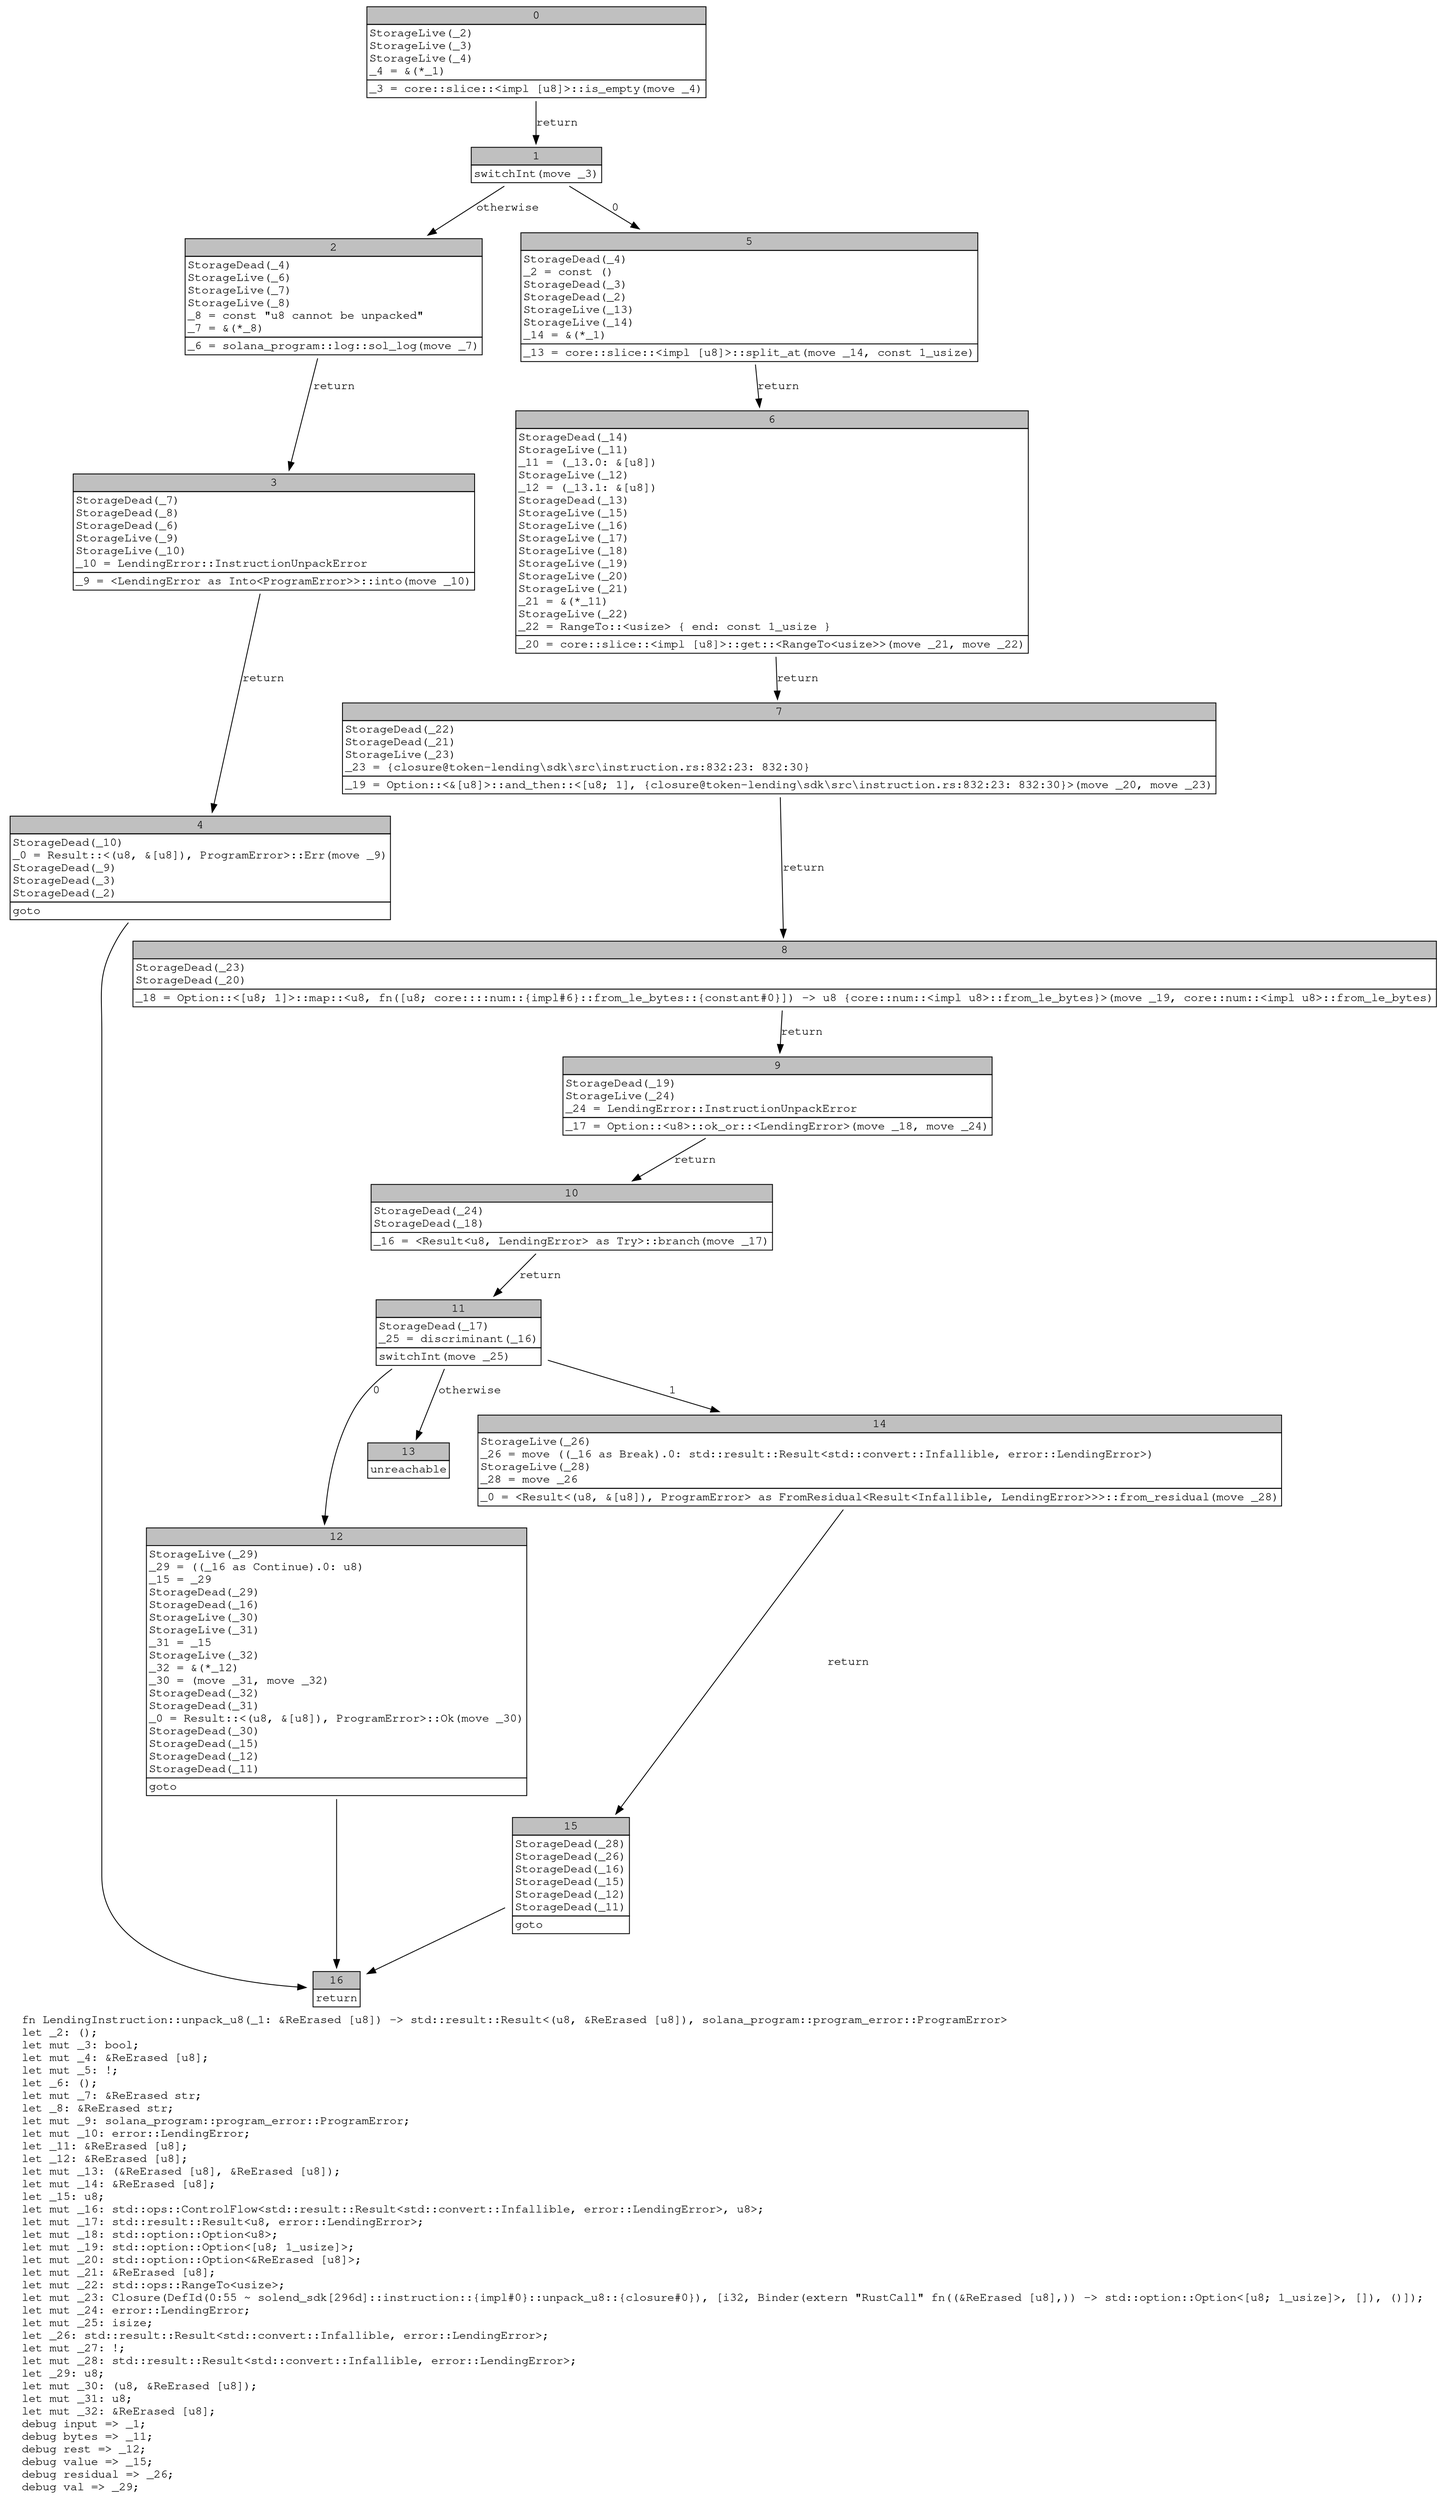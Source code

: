 digraph Mir_0_54 {
    graph [fontname="Courier, monospace"];
    node [fontname="Courier, monospace"];
    edge [fontname="Courier, monospace"];
    label=<fn LendingInstruction::unpack_u8(_1: &amp;ReErased [u8]) -&gt; std::result::Result&lt;(u8, &amp;ReErased [u8]), solana_program::program_error::ProgramError&gt;<br align="left"/>let _2: ();<br align="left"/>let mut _3: bool;<br align="left"/>let mut _4: &amp;ReErased [u8];<br align="left"/>let mut _5: !;<br align="left"/>let _6: ();<br align="left"/>let mut _7: &amp;ReErased str;<br align="left"/>let _8: &amp;ReErased str;<br align="left"/>let mut _9: solana_program::program_error::ProgramError;<br align="left"/>let mut _10: error::LendingError;<br align="left"/>let _11: &amp;ReErased [u8];<br align="left"/>let _12: &amp;ReErased [u8];<br align="left"/>let mut _13: (&amp;ReErased [u8], &amp;ReErased [u8]);<br align="left"/>let mut _14: &amp;ReErased [u8];<br align="left"/>let _15: u8;<br align="left"/>let mut _16: std::ops::ControlFlow&lt;std::result::Result&lt;std::convert::Infallible, error::LendingError&gt;, u8&gt;;<br align="left"/>let mut _17: std::result::Result&lt;u8, error::LendingError&gt;;<br align="left"/>let mut _18: std::option::Option&lt;u8&gt;;<br align="left"/>let mut _19: std::option::Option&lt;[u8; 1_usize]&gt;;<br align="left"/>let mut _20: std::option::Option&lt;&amp;ReErased [u8]&gt;;<br align="left"/>let mut _21: &amp;ReErased [u8];<br align="left"/>let mut _22: std::ops::RangeTo&lt;usize&gt;;<br align="left"/>let mut _23: Closure(DefId(0:55 ~ solend_sdk[296d]::instruction::{impl#0}::unpack_u8::{closure#0}), [i32, Binder(extern &quot;RustCall&quot; fn((&amp;ReErased [u8],)) -&gt; std::option::Option&lt;[u8; 1_usize]&gt;, []), ()]);<br align="left"/>let mut _24: error::LendingError;<br align="left"/>let mut _25: isize;<br align="left"/>let _26: std::result::Result&lt;std::convert::Infallible, error::LendingError&gt;;<br align="left"/>let mut _27: !;<br align="left"/>let mut _28: std::result::Result&lt;std::convert::Infallible, error::LendingError&gt;;<br align="left"/>let _29: u8;<br align="left"/>let mut _30: (u8, &amp;ReErased [u8]);<br align="left"/>let mut _31: u8;<br align="left"/>let mut _32: &amp;ReErased [u8];<br align="left"/>debug input =&gt; _1;<br align="left"/>debug bytes =&gt; _11;<br align="left"/>debug rest =&gt; _12;<br align="left"/>debug value =&gt; _15;<br align="left"/>debug residual =&gt; _26;<br align="left"/>debug val =&gt; _29;<br align="left"/>>;
    bb0__0_54 [shape="none", label=<<table border="0" cellborder="1" cellspacing="0"><tr><td bgcolor="gray" align="center" colspan="1">0</td></tr><tr><td align="left" balign="left">StorageLive(_2)<br/>StorageLive(_3)<br/>StorageLive(_4)<br/>_4 = &amp;(*_1)<br/></td></tr><tr><td align="left">_3 = core::slice::&lt;impl [u8]&gt;::is_empty(move _4)</td></tr></table>>];
    bb1__0_54 [shape="none", label=<<table border="0" cellborder="1" cellspacing="0"><tr><td bgcolor="gray" align="center" colspan="1">1</td></tr><tr><td align="left">switchInt(move _3)</td></tr></table>>];
    bb2__0_54 [shape="none", label=<<table border="0" cellborder="1" cellspacing="0"><tr><td bgcolor="gray" align="center" colspan="1">2</td></tr><tr><td align="left" balign="left">StorageDead(_4)<br/>StorageLive(_6)<br/>StorageLive(_7)<br/>StorageLive(_8)<br/>_8 = const &quot;u8 cannot be unpacked&quot;<br/>_7 = &amp;(*_8)<br/></td></tr><tr><td align="left">_6 = solana_program::log::sol_log(move _7)</td></tr></table>>];
    bb3__0_54 [shape="none", label=<<table border="0" cellborder="1" cellspacing="0"><tr><td bgcolor="gray" align="center" colspan="1">3</td></tr><tr><td align="left" balign="left">StorageDead(_7)<br/>StorageDead(_8)<br/>StorageDead(_6)<br/>StorageLive(_9)<br/>StorageLive(_10)<br/>_10 = LendingError::InstructionUnpackError<br/></td></tr><tr><td align="left">_9 = &lt;LendingError as Into&lt;ProgramError&gt;&gt;::into(move _10)</td></tr></table>>];
    bb4__0_54 [shape="none", label=<<table border="0" cellborder="1" cellspacing="0"><tr><td bgcolor="gray" align="center" colspan="1">4</td></tr><tr><td align="left" balign="left">StorageDead(_10)<br/>_0 = Result::&lt;(u8, &amp;[u8]), ProgramError&gt;::Err(move _9)<br/>StorageDead(_9)<br/>StorageDead(_3)<br/>StorageDead(_2)<br/></td></tr><tr><td align="left">goto</td></tr></table>>];
    bb5__0_54 [shape="none", label=<<table border="0" cellborder="1" cellspacing="0"><tr><td bgcolor="gray" align="center" colspan="1">5</td></tr><tr><td align="left" balign="left">StorageDead(_4)<br/>_2 = const ()<br/>StorageDead(_3)<br/>StorageDead(_2)<br/>StorageLive(_13)<br/>StorageLive(_14)<br/>_14 = &amp;(*_1)<br/></td></tr><tr><td align="left">_13 = core::slice::&lt;impl [u8]&gt;::split_at(move _14, const 1_usize)</td></tr></table>>];
    bb6__0_54 [shape="none", label=<<table border="0" cellborder="1" cellspacing="0"><tr><td bgcolor="gray" align="center" colspan="1">6</td></tr><tr><td align="left" balign="left">StorageDead(_14)<br/>StorageLive(_11)<br/>_11 = (_13.0: &amp;[u8])<br/>StorageLive(_12)<br/>_12 = (_13.1: &amp;[u8])<br/>StorageDead(_13)<br/>StorageLive(_15)<br/>StorageLive(_16)<br/>StorageLive(_17)<br/>StorageLive(_18)<br/>StorageLive(_19)<br/>StorageLive(_20)<br/>StorageLive(_21)<br/>_21 = &amp;(*_11)<br/>StorageLive(_22)<br/>_22 = RangeTo::&lt;usize&gt; { end: const 1_usize }<br/></td></tr><tr><td align="left">_20 = core::slice::&lt;impl [u8]&gt;::get::&lt;RangeTo&lt;usize&gt;&gt;(move _21, move _22)</td></tr></table>>];
    bb7__0_54 [shape="none", label=<<table border="0" cellborder="1" cellspacing="0"><tr><td bgcolor="gray" align="center" colspan="1">7</td></tr><tr><td align="left" balign="left">StorageDead(_22)<br/>StorageDead(_21)<br/>StorageLive(_23)<br/>_23 = {closure@token-lending\sdk\src\instruction.rs:832:23: 832:30}<br/></td></tr><tr><td align="left">_19 = Option::&lt;&amp;[u8]&gt;::and_then::&lt;[u8; 1], {closure@token-lending\sdk\src\instruction.rs:832:23: 832:30}&gt;(move _20, move _23)</td></tr></table>>];
    bb8__0_54 [shape="none", label=<<table border="0" cellborder="1" cellspacing="0"><tr><td bgcolor="gray" align="center" colspan="1">8</td></tr><tr><td align="left" balign="left">StorageDead(_23)<br/>StorageDead(_20)<br/></td></tr><tr><td align="left">_18 = Option::&lt;[u8; 1]&gt;::map::&lt;u8, fn([u8; core::::num::{impl#6}::from_le_bytes::{constant#0}]) -&gt; u8 {core::num::&lt;impl u8&gt;::from_le_bytes}&gt;(move _19, core::num::&lt;impl u8&gt;::from_le_bytes)</td></tr></table>>];
    bb9__0_54 [shape="none", label=<<table border="0" cellborder="1" cellspacing="0"><tr><td bgcolor="gray" align="center" colspan="1">9</td></tr><tr><td align="left" balign="left">StorageDead(_19)<br/>StorageLive(_24)<br/>_24 = LendingError::InstructionUnpackError<br/></td></tr><tr><td align="left">_17 = Option::&lt;u8&gt;::ok_or::&lt;LendingError&gt;(move _18, move _24)</td></tr></table>>];
    bb10__0_54 [shape="none", label=<<table border="0" cellborder="1" cellspacing="0"><tr><td bgcolor="gray" align="center" colspan="1">10</td></tr><tr><td align="left" balign="left">StorageDead(_24)<br/>StorageDead(_18)<br/></td></tr><tr><td align="left">_16 = &lt;Result&lt;u8, LendingError&gt; as Try&gt;::branch(move _17)</td></tr></table>>];
    bb11__0_54 [shape="none", label=<<table border="0" cellborder="1" cellspacing="0"><tr><td bgcolor="gray" align="center" colspan="1">11</td></tr><tr><td align="left" balign="left">StorageDead(_17)<br/>_25 = discriminant(_16)<br/></td></tr><tr><td align="left">switchInt(move _25)</td></tr></table>>];
    bb12__0_54 [shape="none", label=<<table border="0" cellborder="1" cellspacing="0"><tr><td bgcolor="gray" align="center" colspan="1">12</td></tr><tr><td align="left" balign="left">StorageLive(_29)<br/>_29 = ((_16 as Continue).0: u8)<br/>_15 = _29<br/>StorageDead(_29)<br/>StorageDead(_16)<br/>StorageLive(_30)<br/>StorageLive(_31)<br/>_31 = _15<br/>StorageLive(_32)<br/>_32 = &amp;(*_12)<br/>_30 = (move _31, move _32)<br/>StorageDead(_32)<br/>StorageDead(_31)<br/>_0 = Result::&lt;(u8, &amp;[u8]), ProgramError&gt;::Ok(move _30)<br/>StorageDead(_30)<br/>StorageDead(_15)<br/>StorageDead(_12)<br/>StorageDead(_11)<br/></td></tr><tr><td align="left">goto</td></tr></table>>];
    bb13__0_54 [shape="none", label=<<table border="0" cellborder="1" cellspacing="0"><tr><td bgcolor="gray" align="center" colspan="1">13</td></tr><tr><td align="left">unreachable</td></tr></table>>];
    bb14__0_54 [shape="none", label=<<table border="0" cellborder="1" cellspacing="0"><tr><td bgcolor="gray" align="center" colspan="1">14</td></tr><tr><td align="left" balign="left">StorageLive(_26)<br/>_26 = move ((_16 as Break).0: std::result::Result&lt;std::convert::Infallible, error::LendingError&gt;)<br/>StorageLive(_28)<br/>_28 = move _26<br/></td></tr><tr><td align="left">_0 = &lt;Result&lt;(u8, &amp;[u8]), ProgramError&gt; as FromResidual&lt;Result&lt;Infallible, LendingError&gt;&gt;&gt;::from_residual(move _28)</td></tr></table>>];
    bb15__0_54 [shape="none", label=<<table border="0" cellborder="1" cellspacing="0"><tr><td bgcolor="gray" align="center" colspan="1">15</td></tr><tr><td align="left" balign="left">StorageDead(_28)<br/>StorageDead(_26)<br/>StorageDead(_16)<br/>StorageDead(_15)<br/>StorageDead(_12)<br/>StorageDead(_11)<br/></td></tr><tr><td align="left">goto</td></tr></table>>];
    bb16__0_54 [shape="none", label=<<table border="0" cellborder="1" cellspacing="0"><tr><td bgcolor="gray" align="center" colspan="1">16</td></tr><tr><td align="left">return</td></tr></table>>];
    bb0__0_54 -> bb1__0_54 [label="return"];
    bb1__0_54 -> bb5__0_54 [label="0"];
    bb1__0_54 -> bb2__0_54 [label="otherwise"];
    bb2__0_54 -> bb3__0_54 [label="return"];
    bb3__0_54 -> bb4__0_54 [label="return"];
    bb4__0_54 -> bb16__0_54 [label=""];
    bb5__0_54 -> bb6__0_54 [label="return"];
    bb6__0_54 -> bb7__0_54 [label="return"];
    bb7__0_54 -> bb8__0_54 [label="return"];
    bb8__0_54 -> bb9__0_54 [label="return"];
    bb9__0_54 -> bb10__0_54 [label="return"];
    bb10__0_54 -> bb11__0_54 [label="return"];
    bb11__0_54 -> bb12__0_54 [label="0"];
    bb11__0_54 -> bb14__0_54 [label="1"];
    bb11__0_54 -> bb13__0_54 [label="otherwise"];
    bb12__0_54 -> bb16__0_54 [label=""];
    bb14__0_54 -> bb15__0_54 [label="return"];
    bb15__0_54 -> bb16__0_54 [label=""];
}
